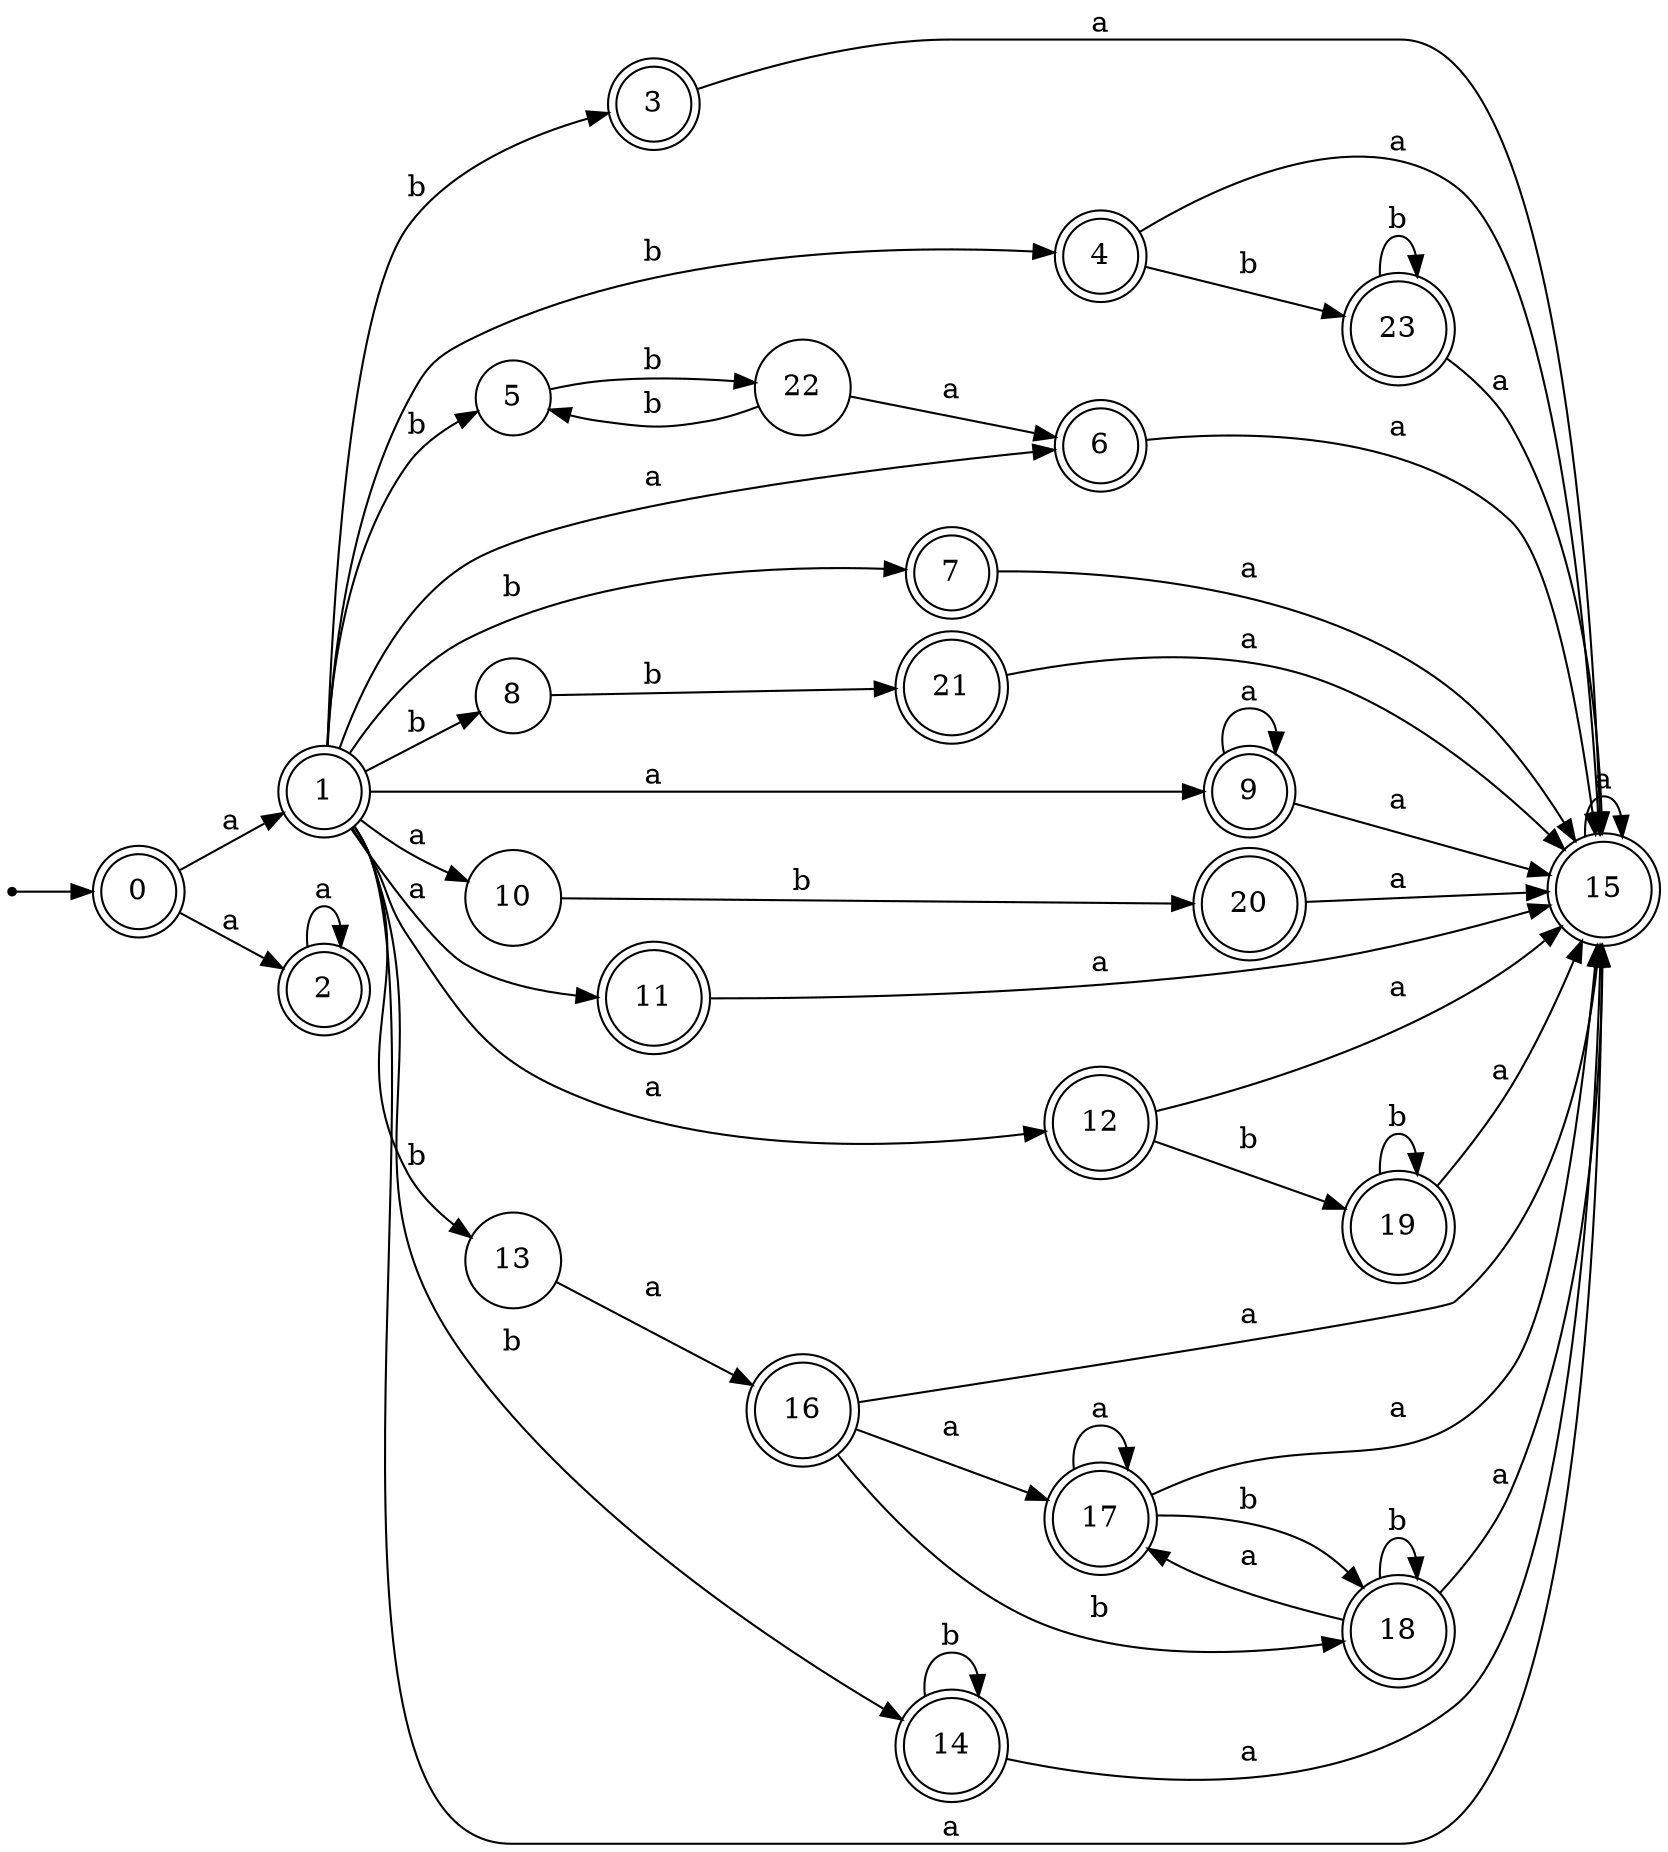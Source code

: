 digraph finite_state_machine {
rankdir=LR;
size="20,20";
node [shape = point]; "dummy0"
node [shape = doublecircle]; "0";"dummy0" -> "0";
node [shape = doublecircle]; "1";node [shape = doublecircle]; "2";node [shape = doublecircle]; "3";node [shape = doublecircle]; "4";node [shape = circle]; "5";
node [shape = doublecircle]; "6";node [shape = doublecircle]; "7";node [shape = circle]; "8";
node [shape = doublecircle]; "9";node [shape = circle]; "10";
node [shape = doublecircle]; "11";node [shape = doublecircle]; "12";node [shape = circle]; "13";
node [shape = doublecircle]; "14";node [shape = doublecircle]; "15";node [shape = doublecircle]; "16";node [shape = doublecircle]; "17";node [shape = doublecircle]; "18";node [shape = doublecircle]; "19";node [shape = doublecircle]; "20";node [shape = doublecircle]; "21";node [shape = circle]; "22";
node [shape = doublecircle]; "23";"0" -> "1" [label = "a"];
 "0" -> "2" [label = "a"];
 "2" -> "2" [label = "a"];
 "1" -> "3" [label = "b"];
 "1" -> "4" [label = "b"];
 "1" -> "5" [label = "b"];
 "1" -> "7" [label = "b"];
 "1" -> "8" [label = "b"];
 "1" -> "13" [label = "b"];
 "1" -> "14" [label = "b"];
 "1" -> "6" [label = "a"];
 "1" -> "9" [label = "a"];
 "1" -> "10" [label = "a"];
 "1" -> "11" [label = "a"];
 "1" -> "12" [label = "a"];
 "1" -> "15" [label = "a"];
 "15" -> "15" [label = "a"];
 "14" -> "14" [label = "b"];
 "14" -> "15" [label = "a"];
 "13" -> "16" [label = "a"];
 "16" -> "17" [label = "a"];
 "16" -> "15" [label = "a"];
 "16" -> "18" [label = "b"];
 "18" -> "18" [label = "b"];
 "18" -> "17" [label = "a"];
 "18" -> "15" [label = "a"];
 "17" -> "17" [label = "a"];
 "17" -> "15" [label = "a"];
 "17" -> "18" [label = "b"];
 "12" -> "19" [label = "b"];
 "12" -> "15" [label = "a"];
 "19" -> "19" [label = "b"];
 "19" -> "15" [label = "a"];
 "11" -> "15" [label = "a"];
 "10" -> "20" [label = "b"];
 "20" -> "15" [label = "a"];
 "9" -> "9" [label = "a"];
 "9" -> "15" [label = "a"];
 "8" -> "21" [label = "b"];
 "21" -> "15" [label = "a"];
 "7" -> "15" [label = "a"];
 "6" -> "15" [label = "a"];
 "5" -> "22" [label = "b"];
 "22" -> "5" [label = "b"];
 "22" -> "6" [label = "a"];
 "4" -> "23" [label = "b"];
 "4" -> "15" [label = "a"];
 "23" -> "23" [label = "b"];
 "23" -> "15" [label = "a"];
 "3" -> "15" [label = "a"];
 }
